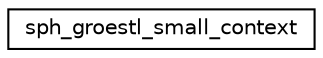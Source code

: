 digraph "Graphical Class Hierarchy"
{
 // LATEX_PDF_SIZE
  edge [fontname="Helvetica",fontsize="10",labelfontname="Helvetica",labelfontsize="10"];
  node [fontname="Helvetica",fontsize="10",shape=record];
  rankdir="LR";
  Node0 [label="sph_groestl_small_context",height=0.2,width=0.4,color="black", fillcolor="white", style="filled",URL="$structsph__groestl__small__context.html",tooltip=" "];
}
